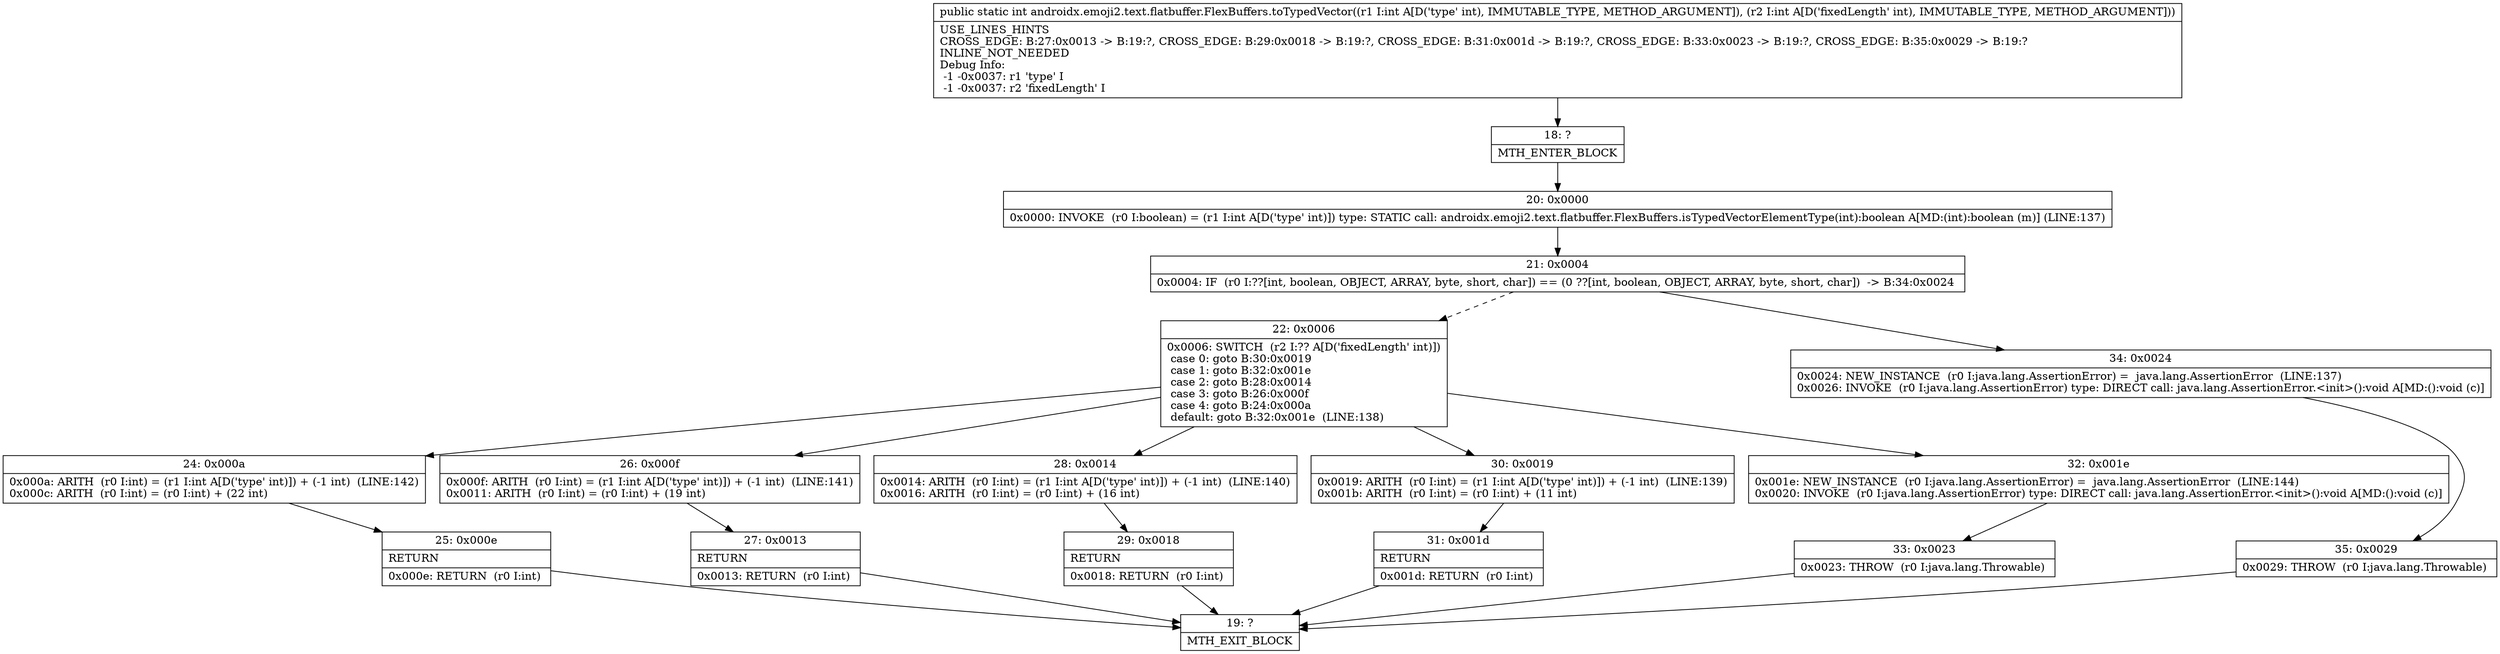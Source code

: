 digraph "CFG forandroidx.emoji2.text.flatbuffer.FlexBuffers.toTypedVector(II)I" {
Node_18 [shape=record,label="{18\:\ ?|MTH_ENTER_BLOCK\l}"];
Node_20 [shape=record,label="{20\:\ 0x0000|0x0000: INVOKE  (r0 I:boolean) = (r1 I:int A[D('type' int)]) type: STATIC call: androidx.emoji2.text.flatbuffer.FlexBuffers.isTypedVectorElementType(int):boolean A[MD:(int):boolean (m)] (LINE:137)\l}"];
Node_21 [shape=record,label="{21\:\ 0x0004|0x0004: IF  (r0 I:??[int, boolean, OBJECT, ARRAY, byte, short, char]) == (0 ??[int, boolean, OBJECT, ARRAY, byte, short, char])  \-\> B:34:0x0024 \l}"];
Node_22 [shape=record,label="{22\:\ 0x0006|0x0006: SWITCH  (r2 I:?? A[D('fixedLength' int)])\l case 0: goto B:30:0x0019\l case 1: goto B:32:0x001e\l case 2: goto B:28:0x0014\l case 3: goto B:26:0x000f\l case 4: goto B:24:0x000a\l default: goto B:32:0x001e  (LINE:138)\l}"];
Node_24 [shape=record,label="{24\:\ 0x000a|0x000a: ARITH  (r0 I:int) = (r1 I:int A[D('type' int)]) + (\-1 int)  (LINE:142)\l0x000c: ARITH  (r0 I:int) = (r0 I:int) + (22 int) \l}"];
Node_25 [shape=record,label="{25\:\ 0x000e|RETURN\l|0x000e: RETURN  (r0 I:int) \l}"];
Node_19 [shape=record,label="{19\:\ ?|MTH_EXIT_BLOCK\l}"];
Node_26 [shape=record,label="{26\:\ 0x000f|0x000f: ARITH  (r0 I:int) = (r1 I:int A[D('type' int)]) + (\-1 int)  (LINE:141)\l0x0011: ARITH  (r0 I:int) = (r0 I:int) + (19 int) \l}"];
Node_27 [shape=record,label="{27\:\ 0x0013|RETURN\l|0x0013: RETURN  (r0 I:int) \l}"];
Node_28 [shape=record,label="{28\:\ 0x0014|0x0014: ARITH  (r0 I:int) = (r1 I:int A[D('type' int)]) + (\-1 int)  (LINE:140)\l0x0016: ARITH  (r0 I:int) = (r0 I:int) + (16 int) \l}"];
Node_29 [shape=record,label="{29\:\ 0x0018|RETURN\l|0x0018: RETURN  (r0 I:int) \l}"];
Node_30 [shape=record,label="{30\:\ 0x0019|0x0019: ARITH  (r0 I:int) = (r1 I:int A[D('type' int)]) + (\-1 int)  (LINE:139)\l0x001b: ARITH  (r0 I:int) = (r0 I:int) + (11 int) \l}"];
Node_31 [shape=record,label="{31\:\ 0x001d|RETURN\l|0x001d: RETURN  (r0 I:int) \l}"];
Node_32 [shape=record,label="{32\:\ 0x001e|0x001e: NEW_INSTANCE  (r0 I:java.lang.AssertionError) =  java.lang.AssertionError  (LINE:144)\l0x0020: INVOKE  (r0 I:java.lang.AssertionError) type: DIRECT call: java.lang.AssertionError.\<init\>():void A[MD:():void (c)]\l}"];
Node_33 [shape=record,label="{33\:\ 0x0023|0x0023: THROW  (r0 I:java.lang.Throwable) \l}"];
Node_34 [shape=record,label="{34\:\ 0x0024|0x0024: NEW_INSTANCE  (r0 I:java.lang.AssertionError) =  java.lang.AssertionError  (LINE:137)\l0x0026: INVOKE  (r0 I:java.lang.AssertionError) type: DIRECT call: java.lang.AssertionError.\<init\>():void A[MD:():void (c)]\l}"];
Node_35 [shape=record,label="{35\:\ 0x0029|0x0029: THROW  (r0 I:java.lang.Throwable) \l}"];
MethodNode[shape=record,label="{public static int androidx.emoji2.text.flatbuffer.FlexBuffers.toTypedVector((r1 I:int A[D('type' int), IMMUTABLE_TYPE, METHOD_ARGUMENT]), (r2 I:int A[D('fixedLength' int), IMMUTABLE_TYPE, METHOD_ARGUMENT]))  | USE_LINES_HINTS\lCROSS_EDGE: B:27:0x0013 \-\> B:19:?, CROSS_EDGE: B:29:0x0018 \-\> B:19:?, CROSS_EDGE: B:31:0x001d \-\> B:19:?, CROSS_EDGE: B:33:0x0023 \-\> B:19:?, CROSS_EDGE: B:35:0x0029 \-\> B:19:?\lINLINE_NOT_NEEDED\lDebug Info:\l  \-1 \-0x0037: r1 'type' I\l  \-1 \-0x0037: r2 'fixedLength' I\l}"];
MethodNode -> Node_18;Node_18 -> Node_20;
Node_20 -> Node_21;
Node_21 -> Node_22[style=dashed];
Node_21 -> Node_34;
Node_22 -> Node_24;
Node_22 -> Node_26;
Node_22 -> Node_28;
Node_22 -> Node_30;
Node_22 -> Node_32;
Node_24 -> Node_25;
Node_25 -> Node_19;
Node_26 -> Node_27;
Node_27 -> Node_19;
Node_28 -> Node_29;
Node_29 -> Node_19;
Node_30 -> Node_31;
Node_31 -> Node_19;
Node_32 -> Node_33;
Node_33 -> Node_19;
Node_34 -> Node_35;
Node_35 -> Node_19;
}

